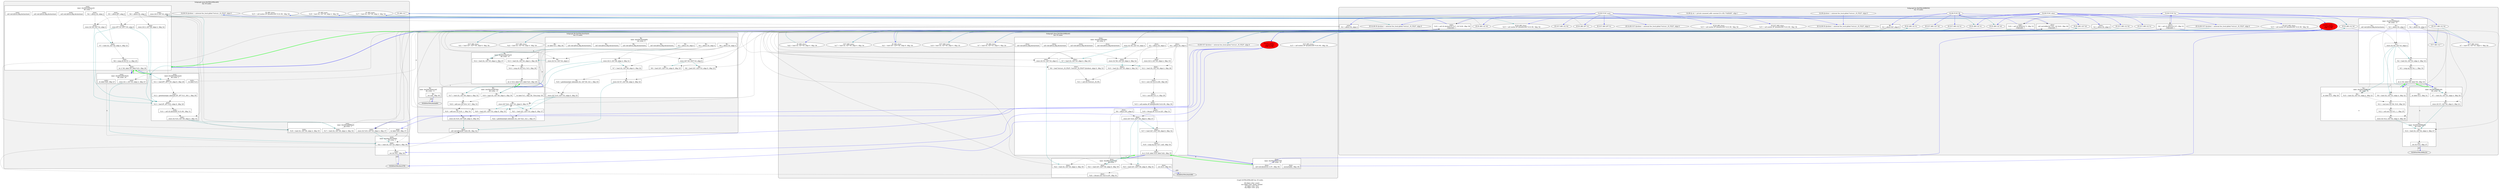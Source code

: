 digraph "DependenceGraph" {
	compound=true label="Graph 0x559c209bcdd0 has 30 nodes\n
	dd edges color: cyan4
	use edges color: black, dashed
	cd edges color: blue
	cfg edges color: gray"

	/* subgraph 0x559c209f6050 nodes */
	subgraph cluster_0x559c209f6050 {
		style="filled, rounded" fillcolor=gray95
		label="Subgraph fac [0x559c209f6050]\nhas 18 nodes
"
		NODE0x559c209f68a0 [label="[f] IN ARG i32 %0" style=filled fillcolor=white]
		/* -- node 0x559c209c8b30
		 * ------------------------------------------- */
		/* DD edges */
		/* USE edges */
		NODE0x559c209f68a0 -> NODE0x559c209f74b0 [color="black" rank=max style="dashed"]
		/* CD edges */
		/* ID edges */
		NODE0x559c209f6aa0 [label="[f] OUT ARG i32 %0" style=filled fillcolor=white]
		/* -- node 0x559c209c8b30
		 * ------------------------------------------- */
		/* DD edges */
		NODE0x559c209f6aa0 -> NODE0x559c209fb0c0 [color="cyan4" rank=max]
		NODE0x559c209f6aa0 -> NODE0x559c209ff5e0 [color="cyan4" rank=max]
		/* USE edges */
		/* CD edges */
		/* ID edges */
		/* Basic Block fac::
label  [0x559c209f6de0] */
		subgraph cluster_bb_0x559c209f6de0 {
			style=filled fillcolor=white
			label="fac::
label  [0x559c209f6de0]		\ndfs order: 15"
			NODE0x559c209f6ff0 [shape=rect label="0x559c209c0aa0"]
			NODE0x559c209f7250 [shape=rect label="0x559c209c0a30"]
			NODE0x559c209f74b0 [shape=rect label="0x559c209c46e0"]
			NODE0x559c209f7710 [shape=rect label="0x559c209c0d30"]
			NODE0x559c209f79a0 [shape=rect label="0x559c209c09c0"]
			NODE0x559c209f7c00 [shape=rect label="0x559c209c97e0"]
			NODE0x559c209f7e60 [shape=rect label="0x559c209c98c0"]
		} /* cluster_bb_0x559c209f6de0 */

		/* Basic Block fac::
label  [0x559c209f8100] */
		subgraph cluster_bb_0x559c209f8100 {
			style=filled fillcolor=white
			label="fac::
label  [0x559c209f8100]		\ndfs order: 19"
			NODE0x559c209f8310 [shape=rect label="0x559c209c0930"]
			NODE0x559c209f8570 [shape=rect label="0x559c209c99b0"]
			NODE0x559c209f87d0 [shape=rect label="0x559c209c9a50"]
		} /* cluster_bb_0x559c209f8100 */

		/* Basic Block fac::
label  [0x559c209f8a70] */
		subgraph cluster_bb_0x559c209f8a70 {
			style=filled fillcolor=white
			label="fac::
label  [0x559c209f8a70]		\ndfs order: 16"
			NODE0x559c209f8c80 [shape=rect label="0x559c209c9ac0"]
			NODE0x559c209f8ee0 [shape=rect label="0x559c209c9b60"]
			NODE0x559c209f9140 [shape=rect label="0x559c209c9c20"]
			NODE0x559c209f93a0 [shape=rect label="0x559c209c9ce0"]
			NODE0x559c209f9600 [shape=rect label="0x559c209c9da0"]
			NODE0x559c209f9860 [shape=rect label="0x559c209c9e40"]
		} /* cluster_bb_0x559c209f8a70 */

		/* Basic Block fac::
label  [0x559c209f9b00] */
		subgraph cluster_bb_0x559c209f9b00 {
			style=filled fillcolor=white
			label="fac::
label  [0x559c209f9b00]		\ndfs order: 17"
			NODE0x559c209f9d10 [shape=rect label="0x559c209c9eb0"]
			NODE0x559c209f9f70 [shape=rect label="0x559c209c9f50"]
		} /* cluster_bb_0x559c209f9b00 */

	NODE0x559c209f7e60 -> NODE0x559c209f8310 [penwidth=2 label="0"  ltail=cluster_bb_0x559c209f6de0  lhead=cluster_bb_0x559c209f8100  color="gray"]
	NODE0x559c209f7e60 -> NODE0x559c209f8c80 [penwidth=2 label="1"  ltail=cluster_bb_0x559c209f6de0  lhead=cluster_bb_0x559c209f8a70  color="gray"]
	NODE0x559c209f7e60 -> NODE0x559c209f8310 [penwidth=2 color=blue  ltail=cluster_bb_0x559c209f6de0  lhead=cluster_bb_0x559c209f8100]
	NODE0x559c209f7e60 -> NODE0x559c209f8c80 [penwidth=2 color=blue  ltail=cluster_bb_0x559c209f6de0  lhead=cluster_bb_0x559c209f8a70]
	NODE0x559c209f87d0 -> NODE0x559c209f9d10 [penwidth=2 label="0"  ltail=cluster_bb_0x559c209f8100  lhead=cluster_bb_0x559c209f9b00  color="gray"]
	/* post-dominance frontiers */
NODE0x559c209f8310 -> NODE0x559c209f7e60 [penwidth=3 color=green  ltail=cluster_bb_0x559c209f8100  lhead=cluster_bb_0x559c209f6de0 constraint=false]
	NODE0x559c209f9860 -> NODE0x559c209f9d10 [penwidth=2 label="0"  ltail=cluster_bb_0x559c209f8a70  lhead=cluster_bb_0x559c209f9b00  color="gray"]
	/* post-dominance frontiers */
NODE0x559c209f8c80 -> NODE0x559c209f7e60 [penwidth=3 color=green  ltail=cluster_bb_0x559c209f8a70  lhead=cluster_bb_0x559c209f6de0 constraint=false]
	NODE0x559c209f9f70 -> NODE0x559c209fa220 [penwidth=2 label="255"  ltail=cluster_bb_0x559c209f9b00  lhead=cluster_bb_0x559c209fa420  color="gray"]
		NODE0x559c209f8310 [label="fac::
  %7 = load i32, i32* %3, align 4, !dbg !20" labelURL="skeleton.c:6:24" style=filled fillcolor=white]
		/* -- node 0x559c209c0930
		 * ------------------------------------------- */
		/* DD edges */
		/* USE edges */
		NODE0x559c209f8310 -> NODE0x559c209f8570 [color="black" rank=max style="dashed"]
		/* CD edges */
		/* ID edges */
		NODE0x559c209f79a0 [label="fac::
  %4 = load i32, i32* %3, align 4, !dbg !16" labelURL="skeleton.c:6:9" style=filled fillcolor=white]
		/* -- node 0x559c209c09c0
		 * ------------------------------------------- */
		/* DD edges */
		/* USE edges */
		NODE0x559c209f79a0 -> NODE0x559c209f7c00 [color="black" rank=max style="dashed"]
		/* CD edges */
		/* ID edges */
		NODE0x559c209f7250 [label="fac::
  %3 = alloca i32, align 4" style=filled fillcolor=white]
		/* -- node 0x559c209c0a30
		 * ------------------------------------------- */
		/* DD edges */
		/* USE edges */
		NODE0x559c209f7250 -> NODE0x559c209f74b0 [color="black" rank=max style="dashed"]
		NODE0x559c209f7250 -> NODE0x559c209f79a0 [color="black" rank=max style="dashed"]
		NODE0x559c209f7250 -> NODE0x559c209f8310 [color="black" rank=max style="dashed"]
		NODE0x559c209f7250 -> NODE0x559c209f8c80 [color="black" rank=max style="dashed"]
		NODE0x559c209f7250 -> NODE0x559c209f8ee0 [color="black" rank=max style="dashed"]
		/* CD edges */
		/* ID edges */
		NODE0x559c209f6ff0 [label="fac::
  %2 = alloca i32, align 4" style=filled fillcolor=white]
		/* -- node 0x559c209c0aa0
		 * ------------------------------------------- */
		/* DD edges */
		/* USE edges */
		NODE0x559c209f6ff0 -> NODE0x559c209f8570 [color="black" rank=max style="dashed"]
		NODE0x559c209f6ff0 -> NODE0x559c209f9600 [color="black" rank=max style="dashed"]
		NODE0x559c209f6ff0 -> NODE0x559c209f9d10 [color="black" rank=max style="dashed"]
		/* CD edges */
		/* ID edges */
		NODE0x559c209f7710 [label="fac::
  call void @llvm.dbg.declare(meta" labelURL="skeleton.c:4:13" style=filled fillcolor=white]
		/* -- node 0x559c209c0d30
		 * ------------------------------------------- */
		/* DD edges */
		/* USE edges */
		/* CD edges */
		/* ID edges */
		NODE0x559c209f74b0 [label="fac::
  store i32 %0, i32* %3, align 4" style=filled fillcolor=white]
		/* -- node 0x559c209c46e0
		 * ------------------------------------------- */
		/* DD edges */
		NODE0x559c209f74b0 -> NODE0x559c209f79a0 [color="cyan4" rank=max]
		NODE0x559c209f74b0 -> NODE0x559c209f8310 [color="cyan4" rank=max]
		NODE0x559c209f74b0 -> NODE0x559c209f8c80 [color="cyan4" rank=max]
		NODE0x559c209f74b0 -> NODE0x559c209f8ee0 [color="cyan4" rank=max]
		/* USE edges */
		/* CD edges */
		/* ID edges */
		NODE0x559c209f7c00 [label="fac::
  %5 = icmp eq i32 %4, 1, !dbg !18" labelURL="skeleton.c:6:11" style=filled fillcolor=white]
		/* -- node 0x559c209c97e0
		 * ------------------------------------------- */
		/* DD edges */
		/* USE edges */
		NODE0x559c209f7c00 -> NODE0x559c209f7e60 [color="black" rank=max style="dashed"]
		/* CD edges */
		/* ID edges */
		NODE0x559c209f7e60 [label="fac::
  br i1 %5, label %6, label %8, !dbg !19" labelURL="skeleton.c:6:9" style=filled fillcolor=white]
		/* -- node 0x559c209c98c0
		 * ------------------------------------------- */
		/* DD edges */
		/* USE edges */
		/* CD edges */
		/* ID edges */
		NODE0x559c209f8570 [label="fac::
  store i32 %7, i32* %2, align 4, !dbg !21" labelURL="skeleton.c:6:17" style=filled fillcolor=white]
		/* -- node 0x559c209c99b0
		 * ------------------------------------------- */
		/* DD edges */
		NODE0x559c209f8570 -> NODE0x559c209f9d10 [color="cyan4" rank=max]
		/* USE edges */
		/* CD edges */
		/* ID edges */
		NODE0x559c209f87d0 [label="fac::
  br label %13, !dbg !21" labelURL="skeleton.c:6:17" style=filled fillcolor=white]
		/* -- node 0x559c209c9a50
		 * ------------------------------------------- */
		/* DD edges */
		/* USE edges */
		/* CD edges */
		/* ID edges */
		NODE0x559c209f8c80 [label="fac::
  %9 = load i32, i32* %3, align 4, !dbg !22" labelURL="skeleton.c:8:12" style=filled fillcolor=white]
		/* -- node 0x559c209c9ac0
		 * ------------------------------------------- */
		/* DD edges */
		/* USE edges */
		NODE0x559c209f8c80 -> NODE0x559c209f9140 [color="black" rank=max style="dashed"]
		/* CD edges */
		/* ID edges */
		NODE0x559c209f8ee0 [label="fac::
  %10 = load i32, i32* %3, align 4, !dbg !23" labelURL="skeleton.c:8:16" style=filled fillcolor=white]
		/* -- node 0x559c209c9b60
		 * ------------------------------------------- */
		/* DD edges */
		/* USE edges */
		NODE0x559c209f8ee0 -> NODE0x559c209f9140 [color="black" rank=max style="dashed"]
		/* CD edges */
		/* ID edges */
		NODE0x559c209f9140 [label="fac::
  %11 = mul nsw i32 %9, %10, !dbg !24" labelURL="skeleton.c:8:14" style=filled fillcolor=white]
		/* -- node 0x559c209c9c20
		 * ------------------------------------------- */
		/* DD edges */
		/* USE edges */
		NODE0x559c209f9140 -> NODE0x559c209f93a0 [color="black" rank=max style="dashed"]
		/* CD edges */
		/* ID edges */
		NODE0x559c209f93a0 [label="fac::
  %12 = sub nsw i32 %11, 1, !dbg !25" labelURL="skeleton.c:8:17" style=filled fillcolor=white]
		/* -- node 0x559c209c9ce0
		 * ------------------------------------------- */
		/* DD edges */
		/* USE edges */
		NODE0x559c209f93a0 -> NODE0x559c209f9600 [color="black" rank=max style="dashed"]
		/* CD edges */
		/* ID edges */
		NODE0x559c209f9600 [label="fac::
  store i32 %12, i32* %2, align 4, !dbg !26" labelURL="skeleton.c:8:5" style=filled fillcolor=white]
		/* -- node 0x559c209c9da0
		 * ------------------------------------------- */
		/* DD edges */
		NODE0x559c209f9600 -> NODE0x559c209f9d10 [color="cyan4" rank=max]
		/* USE edges */
		/* CD edges */
		/* ID edges */
		NODE0x559c209f9860 [label="fac::
  br label %13, !dbg !26" labelURL="skeleton.c:8:5" style=filled fillcolor=white]
		/* -- node 0x559c209c9e40
		 * ------------------------------------------- */
		/* DD edges */
		/* USE edges */
		/* CD edges */
		/* ID edges */
		NODE0x559c209f9d10 [label="fac::
  %14 = load i32, i32* %2, align 4, !dbg !27" labelURL="skeleton.c:9:1" style=filled fillcolor=white]
		/* -- node 0x559c209c9eb0
		 * ------------------------------------------- */
		/* DD edges */
		/* USE edges */
		NODE0x559c209f9d10 -> NODE0x559c209f9f70 [color="black" rank=max style="dashed"]
		/* CD edges */
		/* ID edges */
		NODE0x559c209f9f70 [label="fac::
  ret i32 %14, !dbg !27" labelURL="skeleton.c:9:1" style=filled fillcolor=white]
		/* -- node 0x559c209c9f50
		 * ------------------------------------------- */
		/* DD edges */
		/* USE edges */
		/* CD edges */
		NODE0x559c209f9f70 -> NODE0x559c209fa220 [color="blue"]
		/* ID edges */
		NODE0x559c209f61f0 [label="GLOB FUNC fac" style=filled fillcolor=white]
		/* -- node 0x559c2098d818
		 * ------------------------------------------- */
		/* DD edges */
		/* USE edges */
		NODE0x559c209f61f0 -> NODE0x559c209f5db0 [color="black" rank=max style="dashed"]
		NODE0x559c209f61f0 -> NODE0x559c209fec40 [color="black" rank=max style="dashed"]
		/* CD edges */
		NODE0x559c209f61f0 -> NODE0x559c209f68a0 [color="blue"]
		NODE0x559c209f61f0 -> NODE0x559c209f6aa0 [color="blue"]
		NODE0x559c209f61f0 -> NODE0x559c209f6ff0 [color="blue"]
		/* ID edges */
		NODE0x559c20a03cc0 [label="GLOB FUNC fib" style=filled fillcolor=white]
		/* -- node 0x559c2098ec28
		 * ------------------------------------------- */
		/* DD edges */
		/* USE edges */
		NODE0x559c20a03cc0 -> NODE0x559c20a03880 [color="black" rank=max style="dashed"]
		/* CD edges */
		NODE0x559c20a03cc0 -> NODE0x559c20a04370 [color="blue"]
		NODE0x559c20a03cc0 -> NODE0x559c20a04570 [color="blue"]
		NODE0x559c20a03cc0 -> NODE0x559c20a048b0 [color="blue"]
		NODE0x559c20a03cc0 -> NODE0x559c20a04ab0 [color="blue"]
		NODE0x559c20a03cc0 -> NODE0x559c20a05000 [color="blue"]
		/* ID edges */
		NODE0x559c209fbe50 [label="GLOB FUNC show" style=filled fillcolor=white]
		/* -- node 0x559c2098ed48
		 * ------------------------------------------- */
		/* DD edges */
		/* USE edges */
		NODE0x559c209fbe50 -> NODE0x559c209fba10 [color="black" rank=max style="dashed"]
		/* CD edges */
		NODE0x559c209fbe50 -> NODE0x559c209fc500 [color="blue"]
		NODE0x559c209fbe50 -> NODE0x559c209fc700 [color="blue"]
		NODE0x559c209fbe50 -> NODE0x559c209fca40 [color="blue"]
		NODE0x559c209fbe50 -> NODE0x559c209fcc40 [color="blue"]
		NODE0x559c209fbe50 -> NODE0x559c209fd190 [color="blue"]
		NODE0x559c209fbe50 -> NODE0x559c209fff30 [color="blue"]
		NODE0x559c209fbe50 -> NODE0x559c20a00130 [color="blue"]
		NODE0x559c209fbe50 -> NODE0x559c20a01570 [color="blue"]
		NODE0x559c209fbe50 -> NODE0x559c20a01770 [color="blue"]
		NODE0x559c209fbe50 -> NODE0x559c20a02e50 [color="blue"]
		/* ID edges */
		NODE0x559c209f1620 [label="GLOB @stdout = external dso_local global %struct._IO_FILE*, align 8" style=filled fillcolor=white]
		/* -- node 0x559c209c0c10
		 * ------------------------------------------- */
		/* DD edges */
		/* USE edges */
		/* CD edges */
		NODE0x559c209f1620 -> NODE0x559c20a0d0a0 [color="blue"]
		/* ID edges */
		NODE0x559c209f1820 [label="GLOB @.str = private unnamed_addr constant [4 x i8] c\"%d\0A\00\", align 1" style=filled fillcolor=white]
		/* -- node 0x559c209c0de0
		 * ------------------------------------------- */
		/* DD edges */
		/* USE edges */
		/* CD edges */
		/* ID edges */
		NODE0x559c209f1a60 [label="GLOB FUNC main" style=filled fillcolor=white]
		/* -- node 0x559c209c47c8
		 * ------------------------------------------- */
		/* DD edges */
		/* USE edges */
		/* CD edges */
		NODE0x559c209f1a60 -> NODE0x559c209f1ca0 [color="blue"]
		NODE0x559c209f1a60 -> NODE0x559c209f1ea0 [color="blue"]
		NODE0x559c209f1a60 -> NODE0x559c209f2100 [color="blue"]
		NODE0x559c209f1a60 -> NODE0x559c209f2300 [color="blue"]
		NODE0x559c209f1a60 -> NODE0x559c209f25e0 [color="blue"]
		NODE0x559c209f1a60 -> NODE0x559c20a0d0a0 [color="blue"]
		NODE0x559c209f1a60 -> NODE0x559c20a0d2a0 [color="blue"]
		NODE0x559c209f1a60 -> NODE0x559c20a0d640 [color="blue"]
		NODE0x559c209f1a60 -> NODE0x559c20a0d840 [color="blue"]
		/* ID edges */
	}
	/* subgraph 0x559c20a03b20 nodes */
	subgraph cluster_0x559c20a03b20 {
		style="filled, rounded" fillcolor=gray95
		label="Subgraph fib [0x559c20a03b20]\nhas 33 nodes
"
		NODE0x559c20a04370 [label="[f] IN ARG i32* %0" style=filled fillcolor=white]
		/* -- node 0x559c209cabc0
		 * ------------------------------------------- */
		/* DD edges */
		/* USE edges */
		NODE0x559c20a04370 -> NODE0x559c20a05980 [color="black" rank=max style="dashed"]
		/* CD edges */
		/* ID edges */
		NODE0x559c20a04570 [label="[f] OUT ARG i32* %0" style=filled fillcolor=white]
		/* -- node 0x559c209cabc0
		 * ------------------------------------------- */
		/* DD edges */
		NODE0x559c20a04570 -> NODE0x559c20a0b500 [color="cyan4" rank=max]
		/* USE edges */
		/* CD edges */
		/* ID edges */
		NODE0x559c20a048b0 [label="[f] IN ARG i32 %1" style=filled fillcolor=white]
		/* -- node 0x559c209cabe8
		 * ------------------------------------------- */
		/* DD edges */
		/* USE edges */
		NODE0x559c20a048b0 -> NODE0x559c20a05e70 [color="black" rank=max style="dashed"]
		/* CD edges */
		/* ID edges */
		NODE0x559c20a04ab0 [label="[f] OUT ARG i32 %1" style=filled fillcolor=white]
		/* -- node 0x559c209cabe8
		 * ------------------------------------------- */
		/* DD edges */
		NODE0x559c20a04ab0 -> NODE0x559c20a0bb00 [color="cyan4" rank=max]
		/* USE edges */
		/* CD edges */
		/* ID edges */
		/* Basic Block fib::
label  [0x559c20a04df0] */
		subgraph cluster_bb_0x559c20a04df0 {
			style=filled fillcolor=white
			label="fib::
label  [0x559c20a04df0]		\ndfs order: 9"
			NODE0x559c20a05000 [shape=rect label="0x559c209cb5e0"]
			NODE0x559c20a05260 [shape=rect label="0x559c209cb650"]
			NODE0x559c20a054c0 [shape=rect label="0x559c209cb6c0"]
			NODE0x559c20a05720 [shape=rect label="0x559c209cb730"]
			NODE0x559c20a05980 [shape=rect label="0x559c209cb7c0"]
			NODE0x559c20a05be0 [shape=rect label="0x559c209c5b20"]
			NODE0x559c20a05e70 [shape=rect label="0x559c209cb850"]
			NODE0x559c20a060d0 [shape=rect label="0x559c209c0010"]
			NODE0x559c20a06360 [shape=rect label="0x559c209bff00"]
			NODE0x559c20a065f0 [shape=rect label="0x559c209bfb60"]
			NODE0x559c20a06880 [shape=rect label="0x559c209cba30"]
			NODE0x559c20a06ae0 [shape=rect label="0x559c209cbaa0"]
			NODE0x559c20a06d40 [shape=rect label="0x559c209cbb40"]
			NODE0x559c20a06fa0 [shape=rect label="0x559c209cbc00"]
			NODE0x559c20a07200 [shape=rect label="0x559c209cbca0"]
			NODE0x559c20a07460 [shape=rect label="0x559c209cbd60"]
			NODE0x559c20a076c0 [shape=rect label="0x559c209cbe00"]
			NODE0x559c20a07920 [shape=rect label="0x559c209cbe70"]
		} /* cluster_bb_0x559c20a04df0 */

		/* Basic Block fib::
label  [0x559c20a07bc0] */
		subgraph cluster_bb_0x559c20a07bc0 {
			style=filled fillcolor=white
			label="fib::
label  [0x559c20a07bc0]		\ndfs order: 10"
			NODE0x559c20a07dd0 [shape=rect label="0x559c209cbee0"]
			NODE0x559c20a08030 [shape=rect label="0x559c209cbf80"]
			NODE0x559c20a08290 [shape=rect label="0x559c209cc040"]
			NODE0x559c20a084f0 [shape=rect label="0x559c209cc120"]
		} /* cluster_bb_0x559c20a07bc0 */

		/* Basic Block fib::
label  [0x559c20a08790] */
		subgraph cluster_bb_0x559c20a08790 {
			style=filled fillcolor=white
			label="fib::
label  [0x559c20a08790]		\ndfs order: 13"
			NODE0x559c20a089a0 [shape=rect label="0x559c209cc190"]
			NODE0x559c20a08c00 [shape=rect label="0x559c209cc840"]
			NODE0x559c20a08e60 [shape=rect label="0x559c209cc900"]
			NODE0x559c20a090c0 [shape=rect label="0x559c209cc9c0"]
			NODE0x559c20a09320 [shape=rect label="0x559c209cca60"]
			NODE0x559c20a09580 [shape=rect label="0x559c209ccb20"]
			NODE0x559c20a097e0 [shape=rect label="0x559c209ccbc0"]
			NODE0x559c20a09a40 [shape=rect label="0x559c209ccc80"]
			NODE0x559c20a09ca0 [shape=rect label="0x559c209ccd20"]
			NODE0x559c20a09f00 [shape=rect label="0x559c209ccd90"]
		} /* cluster_bb_0x559c20a08790 */

		/* Basic Block fib::
label  [0x559c20a0a1a0] */
		subgraph cluster_bb_0x559c20a0a1a0 {
			style=filled fillcolor=white
			label="fib::
label  [0x559c20a0a1a0]		\ndfs order: 11"
			NODE0x559c20a0a3b0 [shape=rect label="0x559c209cad10"]
		} /* cluster_bb_0x559c20a0a1a0 */

	NODE0x559c20a07920 -> NODE0x559c20a07dd0 [penwidth=2 label="0"  ltail=cluster_bb_0x559c20a04df0  lhead=cluster_bb_0x559c20a07bc0  color="gray"]
	NODE0x559c20a084f0 -> NODE0x559c20a089a0 [penwidth=2 label="0"  ltail=cluster_bb_0x559c20a07bc0  lhead=cluster_bb_0x559c20a08790  color="gray"]
	NODE0x559c20a084f0 -> NODE0x559c20a0a3b0 [penwidth=2 label="1"  ltail=cluster_bb_0x559c20a07bc0  lhead=cluster_bb_0x559c20a0a1a0  color="gray"]
	NODE0x559c20a084f0 -> NODE0x559c20a089a0 [penwidth=2 color=blue  ltail=cluster_bb_0x559c20a07bc0  lhead=cluster_bb_0x559c20a08790]
	NODE0x559c20a09f00 -> NODE0x559c20a07dd0 [penwidth=2 label="0"  ltail=cluster_bb_0x559c20a08790  lhead=cluster_bb_0x559c20a07bc0  color="gray"]
	/* post-dominance frontiers */
NODE0x559c20a089a0 -> NODE0x559c20a084f0 [penwidth=3 color=green  ltail=cluster_bb_0x559c20a08790  lhead=cluster_bb_0x559c20a07bc0 constraint=false]
	NODE0x559c20a0a3b0 -> NODE0x559c20a0a660 [penwidth=2 label="255"  ltail=cluster_bb_0x559c20a0a1a0  lhead=cluster_bb_0x559c20a0a860  color="gray"]
		NODE0x559c20a065f0 [label="fib::
  call void @llvm.dbg.declare(meta" labelURL="skeleton.c:13:12" style=filled fillcolor=white]
		/* -- node 0x559c209bfb60
		 * ------------------------------------------- */
		/* DD edges */
		/* USE edges */
		/* CD edges */
		/* ID edges */
		NODE0x559c20a06360 [label="fib::
  call void @llvm.dbg.declare(meta" labelURL="skeleton.c:13:9" style=filled fillcolor=white]
		/* -- node 0x559c209bff00
		 * ------------------------------------------- */
		/* DD edges */
		/* USE edges */
		/* CD edges */
		/* ID edges */
		NODE0x559c20a060d0 [label="fib::
  call void @llvm.dbg.declare(meta" labelURL="skeleton.c:11:24" style=filled fillcolor=white]
		/* -- node 0x559c209c0010
		 * ------------------------------------------- */
		/* DD edges */
		/* USE edges */
		/* CD edges */
		/* ID edges */
		NODE0x559c20a05be0 [label="fib::
  call void @llvm.dbg.declare(meta" labelURL="skeleton.c:11:15" style=filled fillcolor=white]
		/* -- node 0x559c209c5b20
		 * ------------------------------------------- */
		/* DD edges */
		/* USE edges */
		/* CD edges */
		/* ID edges */
		NODE0x559c20a0a3b0 [label="fib::
  ret void, !dbg !40" labelURL="skeleton.c:22:1" style=filled fillcolor=white]
		/* -- node 0x559c209cad10
		 * ------------------------------------------- */
		/* DD edges */
		/* USE edges */
		/* CD edges */
		NODE0x559c20a0a3b0 -> NODE0x559c20a0a660 [color="blue"]
		/* ID edges */
		NODE0x559c20a05000 [label="fib::
  %3 = alloca i32*, align 8" style=filled fillcolor=white]
		/* -- node 0x559c209cb5e0
		 * ------------------------------------------- */
		/* DD edges */
		/* USE edges */
		NODE0x559c20a05000 -> NODE0x559c20a05980 [color="black" rank=max style="dashed"]
		NODE0x559c20a05000 -> NODE0x559c20a06d40 [color="black" rank=max style="dashed"]
		NODE0x559c20a05000 -> NODE0x559c20a07200 [color="black" rank=max style="dashed"]
		NODE0x559c20a05000 -> NODE0x559c20a076c0 [color="black" rank=max style="dashed"]
		NODE0x559c20a05000 -> NODE0x559c20a09320 [color="black" rank=max style="dashed"]
		NODE0x559c20a05000 -> NODE0x559c20a097e0 [color="black" rank=max style="dashed"]
		NODE0x559c20a05000 -> NODE0x559c20a09ca0 [color="black" rank=max style="dashed"]
		/* CD edges */
		/* ID edges */
		NODE0x559c20a05260 [label="fib::
  %4 = alloca i32, align 4" style=filled fillcolor=white]
		/* -- node 0x559c209cb650
		 * ------------------------------------------- */
		/* DD edges */
		/* USE edges */
		NODE0x559c20a05260 -> NODE0x559c20a05e70 [color="black" rank=max style="dashed"]
		NODE0x559c20a05260 -> NODE0x559c20a08030 [color="black" rank=max style="dashed"]
		/* CD edges */
		/* ID edges */
		NODE0x559c20a054c0 [label="fib::
  %5 = alloca i32, align 4" style=filled fillcolor=white]
		/* -- node 0x559c209cb6c0
		 * ------------------------------------------- */
		/* DD edges */
		NODE0x559c20a054c0 -> NODE0x559c20a07dd0 [color="cyan4" rank=max]
		/* USE edges */
		NODE0x559c20a054c0 -> NODE0x559c20a07dd0 [color="black" rank=max style="dashed"]
		/* CD edges */
		/* ID edges */
		NODE0x559c20a05720 [label="fib::
  %6 = alloca i32, align 4" style=filled fillcolor=white]
		/* -- node 0x559c209cb730
		 * ------------------------------------------- */
		/* DD edges */
		/* USE edges */
		NODE0x559c20a05720 -> NODE0x559c20a06880 [color="black" rank=max style="dashed"]
		NODE0x559c20a05720 -> NODE0x559c20a06ae0 [color="black" rank=max style="dashed"]
		NODE0x559c20a05720 -> NODE0x559c20a089a0 [color="black" rank=max style="dashed"]
		NODE0x559c20a05720 -> NODE0x559c20a08c00 [color="black" rank=max style="dashed"]
		/* CD edges */
		/* ID edges */
		NODE0x559c20a05980 [label="fib::
  store i32* %0, i32** %3, align 8" style=filled fillcolor=white]
		/* -- node 0x559c209cb7c0
		 * ------------------------------------------- */
		/* DD edges */
		NODE0x559c20a05980 -> NODE0x559c20a06d40 [color="cyan4" rank=max]
		NODE0x559c20a05980 -> NODE0x559c20a07200 [color="cyan4" rank=max]
		/* USE edges */
		/* CD edges */
		/* ID edges */
		NODE0x559c20a05e70 [label="fib::
  store i32 %1, i32* %4, align 4" style=filled fillcolor=white]
		/* -- node 0x559c209cb850
		 * ------------------------------------------- */
		/* DD edges */
		NODE0x559c20a05e70 -> NODE0x559c20a08030 [color="cyan4" rank=max]
		/* USE edges */
		/* CD edges */
		/* ID edges */
		NODE0x559c20a06880 [label="fib::
  store i32 0, i32* %6, align 4, !dbg !21" labelURL="skeleton.c:13:12" style=filled fillcolor=white]
		/* -- node 0x559c209cba30
		 * ------------------------------------------- */
		/* DD edges */
		NODE0x559c20a06880 -> NODE0x559c20a06ae0 [color="cyan4" rank=max]
		NODE0x559c20a06880 -> NODE0x559c20a089a0 [color="cyan4" rank=max]
		NODE0x559c20a06880 -> NODE0x559c20a08c00 [color="cyan4" rank=max]
		/* USE edges */
		/* CD edges */
		/* ID edges */
		NODE0x559c20a06ae0 [label="fib::
  %7 = load i32, i32* %6, align 4, !dbg !22" labelURL="skeleton.c:15:12" style=filled fillcolor=white]
		/* -- node 0x559c209cbaa0
		 * ------------------------------------------- */
		/* DD edges */
		/* USE edges */
		NODE0x559c20a06ae0 -> NODE0x559c20a06fa0 [color="black" rank=max style="dashed"]
		/* CD edges */
		/* ID edges */
		NODE0x559c20a06d40 [label="fib::
  %8 = load i32*, i32** %3, align 8, !dbg !23" labelURL="skeleton.c:15:6" style=filled fillcolor=white]
		/* -- node 0x559c209cbb40
		 * ------------------------------------------- */
		/* DD edges */
		/* USE edges */
		NODE0x559c20a06d40 -> NODE0x559c20a06fa0 [color="black" rank=max style="dashed"]
		/* CD edges */
		/* ID edges */
		NODE0x559c20a06fa0 [label="fib::
  store i32 %7, i32* %8, align 4, !dbg !24" labelURL="skeleton.c:15:10" style=filled fillcolor=white]
		/* -- node 0x559c209cbc00
		 * ------------------------------------------- */
		/* DD edges */
		NODE0x559c20a06fa0 -> NODE0x559c20a0c450 [color="cyan4" rank=max]
		/* USE edges */
		/* CD edges */
		/* ID edges */
		NODE0x559c20a07200 [label="fib::
  %9 = load i32*, i32** %3, align 8, !dbg !25" labelURL="skeleton.c:16:8" style=filled fillcolor=white]
		/* -- node 0x559c209cbca0
		 * ------------------------------------------- */
		/* DD edges */
		/* USE edges */
		NODE0x559c20a07200 -> NODE0x559c20a07460 [color="black" rank=max style="dashed"]
		/* CD edges */
		/* ID edges */
		NODE0x559c20a07460 [label="fib::
  %10 = getelementptr inbounds i32, i32* %9, i32 1, !dbg !25" labelURL="skeleton.c:16:8" style=filled fillcolor=white]
		/* -- node 0x559c209cbd60
		 * ------------------------------------------- */
		/* DD edges */
		/* USE edges */
		NODE0x559c20a07460 -> NODE0x559c20a076c0 [color="black" rank=max style="dashed"]
		/* CD edges */
		/* ID edges */
		NODE0x559c20a076c0 [label="fib::
  store i32* %10, i32** %3, align 8, !dbg !25" labelURL="skeleton.c:16:8" style=filled fillcolor=white]
		/* -- node 0x559c209cbe00
		 * ------------------------------------------- */
		/* DD edges */
		NODE0x559c20a076c0 -> NODE0x559c20a09320 [color="cyan4" rank=max]
		NODE0x559c20a076c0 -> NODE0x559c20a097e0 [color="cyan4" rank=max]
		/* USE edges */
		/* CD edges */
		/* ID edges */
		NODE0x559c20a07920 [label="fib::
  br label %11, !dbg !26" labelURL="skeleton.c:18:5" style=filled fillcolor=white]
		/* -- node 0x559c209cbe70
		 * ------------------------------------------- */
		/* DD edges */
		/* USE edges */
		/* CD edges */
		/* ID edges */
		NODE0x559c20a07dd0 [label="fib::
  %12 = load i32, i32* %5, align 4, !dbg !27" labelURL="skeleton.c:18:12" style=filled fillcolor=white]
		/* -- node 0x559c209cbee0
		 * ------------------------------------------- */
		/* DD edges */
		/* USE edges */
		NODE0x559c20a07dd0 -> NODE0x559c20a08290 [color="black" rank=max style="dashed"]
		/* CD edges */
		/* ID edges */
		NODE0x559c20a08030 [label="fib::
  %13 = load i32, i32* %4, align 4, !dbg !28" labelURL="skeleton.c:18:16" style=filled fillcolor=white]
		/* -- node 0x559c209cbf80
		 * ------------------------------------------- */
		/* DD edges */
		/* USE edges */
		NODE0x559c20a08030 -> NODE0x559c20a08290 [color="black" rank=max style="dashed"]
		/* CD edges */
		/* ID edges */
		NODE0x559c20a08290 [label="fib::
  %14 = icmp slt i32 %12, %13, !dbg !29" labelURL="skeleton.c:18:14" style=filled fillcolor=white]
		/* -- node 0x559c209cc040
		 * ------------------------------------------- */
		/* DD edges */
		/* USE edges */
		NODE0x559c20a08290 -> NODE0x559c20a084f0 [color="black" rank=max style="dashed"]
		/* CD edges */
		/* ID edges */
		NODE0x559c20a084f0 [label="fib::
  br i1 %14, label %15, label %23, !dbg !26" labelURL="skeleton.c:18:5" style=filled fillcolor=white]
		/* -- node 0x559c209cc120
		 * ------------------------------------------- */
		/* DD edges */
		/* USE edges */
		/* CD edges */
		/* ID edges */
		NODE0x559c20a089a0 [label="fib::
  %16 = load i32, i32* %6, align 4, !dbg !30" labelURL="skeleton.c:19:16" style=filled fillcolor=white]
		/* -- node 0x559c209cc190
		 * ------------------------------------------- */
		/* DD edges */
		/* USE edges */
		NODE0x559c20a089a0 -> NODE0x559c20a08e60 [color="black" rank=max style="dashed"]
		/* CD edges */
		/* ID edges */
		NODE0x559c20a08c00 [label="fib::
  %17 = load i32, i32* %6, align 4, !dbg !32" labelURL="skeleton.c:19:20" style=filled fillcolor=white]
		/* -- node 0x559c209cc840
		 * ------------------------------------------- */
		/* DD edges */
		/* USE edges */
		NODE0x559c20a08c00 -> NODE0x559c20a08e60 [color="black" rank=max style="dashed"]
		/* CD edges */
		/* ID edges */
		NODE0x559c20a08e60 [label="fib::
  %18 = add nsw i32 %16, %17, !dbg !33" labelURL="skeleton.c:19:18" style=filled fillcolor=white]
		/* -- node 0x559c209cc900
		 * ------------------------------------------- */
		/* DD edges */
		/* USE edges */
		NODE0x559c20a08e60 -> NODE0x559c20a090c0 [color="black" rank=max style="dashed"]
		/* CD edges */
		/* ID edges */
		NODE0x559c20a090c0 [label="fib::
  %19 = add nsw i32 %18, 1, !dbg !34" labelURL="skeleton.c:19:21" style=filled fillcolor=white]
		/* -- node 0x559c209cc9c0
		 * ------------------------------------------- */
		/* DD edges */
		/* USE edges */
		NODE0x559c20a090c0 -> NODE0x559c20a09580 [color="black" rank=max style="dashed"]
		/* CD edges */
		/* ID edges */
		NODE0x559c20a09320 [label="fib::
  %20 = load i32*, i32** %3, align 8, !dbg !35" labelURL="skeleton.c:19:10" style=filled fillcolor=white]
		/* -- node 0x559c209cca60
		 * ------------------------------------------- */
		/* DD edges */
		/* USE edges */
		NODE0x559c20a09320 -> NODE0x559c20a09580 [color="black" rank=max style="dashed"]
		/* CD edges */
		/* ID edges */
		NODE0x559c20a09580 [label="fib::
  store i32 %19, i32* %20, align 4, !dbg !36" labelURL="skeleton.c:19:14" style=filled fillcolor=white]
		/* -- node 0x559c209ccb20
		 * ------------------------------------------- */
		/* DD edges */
		NODE0x559c20a09580 -> NODE0x559c20a0c450 [color="cyan4" rank=max]
		/* USE edges */
		/* CD edges */
		/* ID edges */
		NODE0x559c20a097e0 [label="fib::
  %21 = load i32*, i32** %3, align 8, !dbg !37" labelURL="skeleton.c:20:12" style=filled fillcolor=white]
		/* -- node 0x559c209ccbc0
		 * ------------------------------------------- */
		/* DD edges */
		/* USE edges */
		NODE0x559c20a097e0 -> NODE0x559c20a09a40 [color="black" rank=max style="dashed"]
		/* CD edges */
		/* ID edges */
		NODE0x559c20a09a40 [label="fib::
  %22 = getelementptr inbounds i32, i32* %21, i32 1, !dbg !37" labelURL="skeleton.c:20:12" style=filled fillcolor=white]
		/* -- node 0x559c209ccc80
		 * ------------------------------------------- */
		/* DD edges */
		/* USE edges */
		NODE0x559c20a09a40 -> NODE0x559c20a09ca0 [color="black" rank=max style="dashed"]
		/* CD edges */
		/* ID edges */
		NODE0x559c20a09ca0 [label="fib::
  store i32* %22, i32** %3, align 8, !dbg !37" labelURL="skeleton.c:20:12" style=filled fillcolor=white]
		/* -- node 0x559c209ccd20
		 * ------------------------------------------- */
		/* DD edges */
		NODE0x559c20a09ca0 -> NODE0x559c20a09320 [color="cyan4" rank=max]
		NODE0x559c20a09ca0 -> NODE0x559c20a097e0 [color="cyan4" rank=max]
		/* USE edges */
		/* CD edges */
		/* ID edges */
		NODE0x559c20a09f00 [label="fib::
  br label %11, !dbg !26, !llvm.loop !38" labelURL="skeleton.c:18:5" style=filled fillcolor=white]
		/* -- node 0x559c209ccd90
		 * ------------------------------------------- */
		/* DD edges */
		/* USE edges */
		/* CD edges */
		/* ID edges */
	}
	/* subgraph 0x559c209fbcb0 nodes */
	subgraph cluster_0x559c209fbcb0 {
		style="filled, rounded" fillcolor=gray95
		label="Subgraph show [0x559c209fbcb0]\nhas 35 nodes
"
		NODE0x559c209fc500 [label="[f] IN ARG i32 %0" style=filled fillcolor=white]
		/* -- node 0x559c209cde80
		 * ------------------------------------------- */
		/* DD edges */
		/* USE edges */
		NODE0x559c209fc500 -> NODE0x559c209fdb10 [color="black" rank=max style="dashed"]
		/* CD edges */
		/* ID edges */
		NODE0x559c209fc700 [label="[f] OUT ARG i32 %0" style=filled fillcolor=white]
		/* -- node 0x559c209cde80
		 * ------------------------------------------- */
		/* DD edges */
		NODE0x559c209fc700 -> NODE0x559c20a0e230 [color="cyan4" rank=max]
		/* USE edges */
		/* CD edges */
		/* ID edges */
		NODE0x559c209fca40 [label="[f] IN ARG i32 %1" style=filled fillcolor=white]
		/* -- node 0x559c209cdea8
		 * ------------------------------------------- */
		/* DD edges */
		/* USE edges */
		NODE0x559c209fca40 -> NODE0x559c209fe000 [color="black" rank=max style="dashed"]
		/* CD edges */
		/* ID edges */
		NODE0x559c209fcc40 [label="[f] OUT ARG i32 %1" style=filled fillcolor=white]
		/* -- node 0x559c209cdea8
		 * ------------------------------------------- */
		/* DD edges */
		NODE0x559c209fcc40 -> NODE0x559c20a0e830 [color="cyan4" rank=max]
		/* USE edges */
		/* CD edges */
		/* ID edges */
		NODE0x559c20a01570 [label="[f] IN ARG show::
  %15 = call noalias i8* @malloc(i64 %14) #6, !dbg !30" labelURL="skeleton.c:31:23" style=filled fillcolor=white]
		/* -- node 0x559c209cf930
		 * ------------------------------------------- */
		/* DD edges */
		/* USE edges */
		/* CD edges */
		/* ID edges */
		NODE0x559c20a01770 [label="[f] OUT ARG show::
  %15 = call noalias i8* @malloc(i64 %14) #6, !dbg !30" labelURL="skeleton.c:31:23" style=filled fillcolor=white]
		/* -- node 0x559c209cf930
		 * ------------------------------------------- */
		/* DD edges */
		NODE0x559c20a01770 -> NODE0x559c20a0f430 [color="cyan4" rank=max]
		/* USE edges */
		/* CD edges */
		/* ID edges */
		NODE0x559c209fff30 [label="[f] GLOB IN @stdout = external dso_local global %struct._IO_FILE*, align 8" style=filled fillcolor=white]
		/* -- node 0x559c209c0c10
		 * ------------------------------------------- */
		/* DD edges */
		/* USE edges */
		NODE0x559c209fff30 -> NODE0x559c209ffcd0 [color="black" rank=max style="dashed"]
		/* CD edges */
		/* ID edges */
		NODE0x559c20a00130 [label="[f] GLOB OUT @stdout = external dso_local global %struct._IO_FILE*, align 8" style=filled fillcolor=white]
		/* -- node 0x559c209c0c10
		 * ------------------------------------------- */
		/* DD edges */
		NODE0x559c20a00130 -> NODE0x559c20a0ee30 [color="cyan4" rank=max]
		/* USE edges */
		/* CD edges */
		/* ID edges */
		NODE0x559c20a02e50 [label="[noret] <null>::
  unreachable\nERR: no BB" style=filled fillcolor=red]
		/* -- node 0x559c20a02e00
		 * ------------------------------------------- */
		/* DD edges */
		/* USE edges */
		/* CD edges */
		NODE0x559c20a02e50 -> NODE0x559c20a0f880 [color="blue"]
		/* ID edges */
		/* Basic Block show::
label  [0x559c209fcf80] */
		subgraph cluster_bb_0x559c209fcf80 {
			style=filled fillcolor=white
			label="show::
label  [0x559c209fcf80]		\ndfs order: 6"
			NODE0x559c209fd190 [shape=rect label="0x559c209cecf0"]
			NODE0x559c209fd3f0 [shape=rect label="0x559c209ced60"]
			NODE0x559c209fd650 [shape=rect label="0x559c209cedd0"]
			NODE0x559c209fd8b0 [shape=rect label="0x559c209cee40"]
			NODE0x559c209fdb10 [shape=rect label="0x559c209ceed0"]
			NODE0x559c209fdd70 [shape=rect label="0x559c209b6d50"]
			NODE0x559c209fe000 [shape=rect label="0x559c209cef60"]
			NODE0x559c209fe260 [shape=rect label="0x559c2096a8f0"]
			NODE0x559c209fe4f0 [shape=rect label="0x559c2095f340"]
			NODE0x559c209fe780 [shape=rect label="0x559c209cf0e0"]
			NODE0x559c209fe9e0 [shape=rect label="0x559c209cf150"]
			NODE0x559c209fec40 [shape=rect label="0x559c209cf210"]
			NODE0x559c209ffa70 [shape=rect label="0x559c209cf2e0"]
			NODE0x559c209ffcd0 [shape=rect label="0x559c209cf380"]
			NODE0x559c20a00470 [shape=rect label="0x559c209cf420"]
			NODE0x559c20a006d0 [shape=rect label="0x559c209cf520"]
			NODE0x559c20a00960 [shape=rect label="0x559c209cf690"]
			NODE0x559c20a00bf0 [shape=rect label="0x559c209cf740"]
			NODE0x559c20a00e50 [shape=rect label="0x559c209cf7e0"]
			NODE0x559c20a010b0 [shape=rect label="0x559c209cf870"]
			NODE0x559c20a01310 [shape=rect label="0x559c209cf930"]
			NODE0x559c20a01ae0 [shape=rect label="0x559c209cf9e0"]
			NODE0x559c20a01d40 [shape=rect label="0x559c209cfaa0"]
			NODE0x559c20a01fa0 [shape=rect label="0x559c209cfb10"]
			NODE0x559c20a02200 [shape=rect label="0x559c209cffe0"]
			NODE0x559c20a02460 [shape=rect label="0x559c209d00c0"]
		} /* cluster_bb_0x559c209fcf80 */

		/* Basic Block show::
label  [0x559c20a02700] */
		subgraph cluster_bb_0x559c20a02700 {
			style=filled fillcolor=white
			label="show::
label  [0x559c20a02700]		\ndfs order: 14"
			NODE0x559c20a02910 [shape=rect label="0x559c209d0180"]
			NODE0x559c20a02ba0 [shape=rect label="0x559c209cdf80"]
		} /* cluster_bb_0x559c20a02700 */

		/* Basic Block show::
label  [0x559c20a031b0] */
		subgraph cluster_bb_0x559c20a031b0 {
			style=filled fillcolor=white
			label="show::
label  [0x559c20a031b0]		\ndfs order: 7"
			NODE0x559c20a033c0 [shape=rect label="0x559c209d0230"]
			NODE0x559c20a03620 [shape=rect label="0x559c209d02d0"]
			NODE0x559c20a03880 [shape=rect label="0x559c209bb150"]
			NODE0x559c20a0bf90 [shape=rect label="0x559c209d03a0"]
			NODE0x559c20a0c1f0 [shape=rect label="0x559c209d0440"]
			NODE0x559c20a0c450 [shape=rect label="0x559c209d04d0"]
			NODE0x559c20a0c6e0 [shape=rect label="0x559c209d0580"]
		} /* cluster_bb_0x559c20a031b0 */

	NODE0x559c20a02460 -> NODE0x559c20a02910 [penwidth=2 label="0"  ltail=cluster_bb_0x559c209fcf80  lhead=cluster_bb_0x559c20a02700  color="gray"]
	NODE0x559c20a02460 -> NODE0x559c20a033c0 [penwidth=2 label="1"  ltail=cluster_bb_0x559c209fcf80  lhead=cluster_bb_0x559c20a031b0  color="gray"]
	NODE0x559c20a02460 -> NODE0x559c20a02910 [penwidth=2 color=blue  ltail=cluster_bb_0x559c209fcf80  lhead=cluster_bb_0x559c20a02700]
	NODE0x559c20a02460 -> NODE0x559c20a033c0 [penwidth=2 color=blue  ltail=cluster_bb_0x559c209fcf80  lhead=cluster_bb_0x559c20a031b0]
	/* post-dominance frontiers */
NODE0x559c20a02910 -> NODE0x559c20a02460 [penwidth=3 color=green  ltail=cluster_bb_0x559c20a02700  lhead=cluster_bb_0x559c209fcf80 constraint=false]
	NODE0x559c20a0c6e0 -> NODE0x559c20a0c990 [penwidth=2 label="255"  ltail=cluster_bb_0x559c20a031b0  lhead=cluster_bb_0x559c20a0cb90  color="gray"]
	/* post-dominance frontiers */
NODE0x559c20a033c0 -> NODE0x559c20a02460 [penwidth=3 color=green  ltail=cluster_bb_0x559c20a031b0  lhead=cluster_bb_0x559c209fcf80 constraint=false]
		NODE0x559c209fe4f0 [label="show::
  call void @llvm.dbg.declare(met" labelURL="skeleton.c:27:9" style=filled fillcolor=white]
		/* -- node 0x559c2095f340
		 * ------------------------------------------- */
		/* DD edges */
		/* USE edges */
		/* CD edges */
		/* ID edges */
		NODE0x559c209fe260 [label="show::
  call void @llvm.dbg.declare(met" labelURL="skeleton.c:25:21" style=filled fillcolor=white]
		/* -- node 0x559c2096a8f0
		 * ------------------------------------------- */
		/* DD edges */
		/* USE edges */
		/* CD edges */
		/* ID edges */
		NODE0x559c209fdd70 [label="show::
  call void @llvm.dbg.declare(met" labelURL="skeleton.c:25:14" style=filled fillcolor=white]
		/* -- node 0x559c209b6d50
		 * ------------------------------------------- */
		/* DD edges */
		/* USE edges */
		/* CD edges */
		/* ID edges */
		NODE0x559c20a03880 [label="show::
  call void @fib(i32* %21, i32 %22), !dbg !40\nsubgraphs: 1" labelURL="skeleton.c:36:5" style=filled fillcolor=white]
		NODE0x559c20a0b300 [label="IN ARG show::
  %21 = load i32*, i32** %6, align 8, !dbg !38" labelURL="skeleton.c:36:9" style=filled fillcolor=white]
		/* -- node 0x559c209d0230
		 * ------------------------------------------- */
		/* DD edges */
		NODE0x559c20a0b300 -> NODE0x559c20a04370 [color="cyan4" rank=max]
		/* USE edges */
		/* CD edges */
		/* ID edges */
		NODE0x559c20a0b500 [label="OUT ARG show::
  %21 = load i32*, i32** %6, align 8, !dbg !38" labelURL="skeleton.c:36:9" style=filled fillcolor=white]
		/* -- node 0x559c209d0230
		 * ------------------------------------------- */
		/* DD edges */
		/* USE edges */
		/* CD edges */
		/* ID edges */
		NODE0x559c20a0b900 [label="IN ARG show::
  %22 = load i32, i32* %4, align 4, !dbg !39" labelURL="skeleton.c:36:14" style=filled fillcolor=white]
		/* -- node 0x559c209d02d0
		 * ------------------------------------------- */
		/* DD edges */
		NODE0x559c20a0b900 -> NODE0x559c20a048b0 [color="cyan4" rank=max]
		/* USE edges */
		/* CD edges */
		/* ID edges */
		NODE0x559c20a0bb00 [label="OUT ARG show::
  %22 = load i32, i32* %4, align 4, !dbg !39" labelURL="skeleton.c:36:14" style=filled fillcolor=white]
		/* -- node 0x559c209d02d0
		 * ------------------------------------------- */
		/* DD edges */
		/* USE edges */
		/* CD edges */
		/* ID edges */
		/* -- node 0x559c209bb150
		 * ------------------------------------------- */
		/* DD edges */
		/* USE edges */
		/* CD edges */
		NODE0x559c20a03880 -> NODE0x559c20a03cc0 [color="blue"]
		NODE0x559c20a03880 -> NODE0x559c20a0b300 [color="blue"]
		NODE0x559c20a03880 -> NODE0x559c20a0b500 [color="blue"]
		NODE0x559c20a03880 -> NODE0x559c20a0b900 [color="blue"]
		NODE0x559c20a03880 -> NODE0x559c20a0bb00 [color="blue"]
		/* ID edges */
		NODE0x559c20a02ba0 [label="show::
  unreachable, !dbg !36" labelURL="skeleton.c:33:9" style=filled fillcolor=white]
		/* -- node 0x559c209cdf80
		 * ------------------------------------------- */
		/* DD edges */
		/* USE edges */
		/* CD edges */
		NODE0x559c20a02ba0 -> NODE0x559c20a02e50 [color="blue"]
		/* ID edges */
		NODE0x559c209fd190 [label="show::
  %3 = alloca i32, align 4" style=filled fillcolor=white]
		/* -- node 0x559c209cecf0
		 * ------------------------------------------- */
		/* DD edges */
		/* USE edges */
		NODE0x559c209fd190 -> NODE0x559c209fdb10 [color="black" rank=max style="dashed"]
		NODE0x559c209fd190 -> NODE0x559c209fe9e0 [color="black" rank=max style="dashed"]
		/* CD edges */
		/* ID edges */
		NODE0x559c209fd3f0 [label="show::
  %4 = alloca i32, align 4" style=filled fillcolor=white]
		/* -- node 0x559c209ced60
		 * ------------------------------------------- */
		/* DD edges */
		/* USE edges */
		NODE0x559c209fd3f0 -> NODE0x559c209fe000 [color="black" rank=max style="dashed"]
		NODE0x559c209fd3f0 -> NODE0x559c20a00bf0 [color="black" rank=max style="dashed"]
		NODE0x559c209fd3f0 -> NODE0x559c20a03620 [color="black" rank=max style="dashed"]
		/* CD edges */
		/* ID edges */
		NODE0x559c209fd650 [label="show::
  %5 = alloca i32, align 4" style=filled fillcolor=white]
		/* -- node 0x559c209cedd0
		 * ------------------------------------------- */
		/* DD edges */
		/* USE edges */
		NODE0x559c209fd650 -> NODE0x559c209fe780 [color="black" rank=max style="dashed"]
		NODE0x559c209fd650 -> NODE0x559c209ffa70 [color="black" rank=max style="dashed"]
		NODE0x559c209fd650 -> NODE0x559c20a00470 [color="black" rank=max style="dashed"]
		/* CD edges */
		/* ID edges */
		NODE0x559c209fd8b0 [label="show::
  %6 = alloca i32*, align 8" style=filled fillcolor=white]
		/* -- node 0x559c209cee40
		 * ------------------------------------------- */
		/* DD edges */
		/* USE edges */
		NODE0x559c209fd8b0 -> NODE0x559c20a01d40 [color="black" rank=max style="dashed"]
		NODE0x559c209fd8b0 -> NODE0x559c20a01fa0 [color="black" rank=max style="dashed"]
		NODE0x559c209fd8b0 -> NODE0x559c20a033c0 [color="black" rank=max style="dashed"]
		NODE0x559c209fd8b0 -> NODE0x559c20a0bf90 [color="black" rank=max style="dashed"]
		/* CD edges */
		/* ID edges */
		NODE0x559c209fdb10 [label="show::
  store i32 %0, i32* %3, align 4" style=filled fillcolor=white]
		/* -- node 0x559c209ceed0
		 * ------------------------------------------- */
		/* DD edges */
		NODE0x559c209fdb10 -> NODE0x559c209fe9e0 [color="cyan4" rank=max]
		/* USE edges */
		/* CD edges */
		/* ID edges */
		NODE0x559c209fe000 [label="show::
  store i32 %1, i32* %4, align 4" style=filled fillcolor=white]
		/* -- node 0x559c209cef60
		 * ------------------------------------------- */
		/* DD edges */
		NODE0x559c209fe000 -> NODE0x559c20a00bf0 [color="cyan4" rank=max]
		NODE0x559c209fe000 -> NODE0x559c20a03620 [color="cyan4" rank=max]
		/* USE edges */
		/* CD edges */
		/* ID edges */
		NODE0x559c209fe780 [label="show::
  store i32 0, i32* %5, align 4, !dbg !19" labelURL="skeleton.c:27:9" style=filled fillcolor=white]
		/* -- node 0x559c209cf0e0
		 * ------------------------------------------- */
		/* DD edges */
		/* USE edges */
		/* CD edges */
		/* ID edges */
		NODE0x559c209fe9e0 [label="show::
  %7 = load i32, i32* %3, align 4, !dbg !20" labelURL="skeleton.c:28:18" style=filled fillcolor=white]
		/* -- node 0x559c209cf150
		 * ------------------------------------------- */
		/* DD edges */
		/* USE edges */
		NODE0x559c209fe9e0 -> NODE0x559c209fec40 [color="black" rank=max style="dashed"]
		/* CD edges */
		/* ID edges */
		NODE0x559c209fec40 [label="show::
  %8 = call i32 @fac(i32 %7), !dbg !21\nsubgraphs: 1" labelURL="skeleton.c:28:14" style=filled fillcolor=white]
		NODE0x559c209ff3e0 [label="IN ARG show::
  %7 = load i32, i32* %3, align 4, !dbg !20" labelURL="skeleton.c:28:18" style=filled fillcolor=white]
		/* -- node 0x559c209cf150
		 * ------------------------------------------- */
		/* DD edges */
		NODE0x559c209ff3e0 -> NODE0x559c209f68a0 [color="cyan4" rank=max]
		/* USE edges */
		/* CD edges */
		/* ID edges */
		NODE0x559c209ff5e0 [label="OUT ARG show::
  %7 = load i32, i32* %3, align 4, !dbg !20" labelURL="skeleton.c:28:18" style=filled fillcolor=white]
		/* -- node 0x559c209cf150
		 * ------------------------------------------- */
		/* DD edges */
		/* USE edges */
		/* CD edges */
		/* ID edges */
		/* -- node 0x559c209cf210
		 * ------------------------------------------- */
		/* DD edges */
		/* USE edges */
		NODE0x559c209fec40 -> NODE0x559c209ffa70 [color="black" rank=max style="dashed"]
		/* CD edges */
		NODE0x559c209fec40 -> NODE0x559c209f61f0 [color="blue"]
		NODE0x559c209fec40 -> NODE0x559c209ff3e0 [color="blue"]
		NODE0x559c209fec40 -> NODE0x559c209ff5e0 [color="blue"]
		/* ID edges */
		NODE0x559c209ffa70 [label="show::
  store i32 %8, i32* %5, align 4, !dbg !22" labelURL="skeleton.c:28:12" style=filled fillcolor=white]
		/* -- node 0x559c209cf2e0
		 * ------------------------------------------- */
		/* DD edges */
		NODE0x559c209ffa70 -> NODE0x559c20a00470 [color="cyan4" rank=max]
		/* USE edges */
		/* CD edges */
		/* ID edges */
		NODE0x559c209ffcd0 [label="show::
  %9 = load %struct._IO_FILE*, %struct._IO_FILE** @stdout, align 8, !dbg !23" labelURL="skeleton.c:29:13" style=filled fillcolor=white]
		/* -- node 0x559c209cf380
		 * ------------------------------------------- */
		/* DD edges */
		/* USE edges */
		NODE0x559c209ffcd0 -> NODE0x559c20a006d0 [color="black" rank=max style="dashed"]
		/* CD edges */
		/* ID edges */
		NODE0x559c20a00470 [label="show::
  %10 = load i32, i32* %5, align 4, !dbg !24" labelURL="skeleton.c:29:29" style=filled fillcolor=white]
		/* -- node 0x559c209cf420
		 * ------------------------------------------- */
		/* DD edges */
		/* USE edges */
		NODE0x559c20a00470 -> NODE0x559c20a006d0 [color="black" rank=max style="dashed"]
		/* CD edges */
		/* ID edges */
		NODE0x559c20a006d0 [label="show::
  %11 = call i32 (%struct._IO_FIL" labelURL="skeleton.c:29:5" style=filled fillcolor=white]
		/* -- node 0x559c209cf520
		 * ------------------------------------------- */
		/* DD edges */
		/* USE edges */
		/* CD edges */
		/* ID edges */
		NODE0x559c20a00960 [label="show::
  call void @llvm.dbg.declare(met" labelURL="skeleton.c:31:10" style=filled fillcolor=white]
		/* -- node 0x559c209cf690
		 * ------------------------------------------- */
		/* DD edges */
		/* USE edges */
		/* CD edges */
		/* ID edges */
		NODE0x559c20a00bf0 [label="show::
  %12 = load i32, i32* %4, align 4, !dbg !28" labelURL="skeleton.c:31:30" style=filled fillcolor=white]
		/* -- node 0x559c209cf740
		 * ------------------------------------------- */
		/* DD edges */
		/* USE edges */
		NODE0x559c20a00bf0 -> NODE0x559c20a00e50 [color="black" rank=max style="dashed"]
		/* CD edges */
		/* ID edges */
		NODE0x559c20a00e50 [label="show::
  %13 = sext i32 %12 to i64, !dbg !28" labelURL="skeleton.c:31:30" style=filled fillcolor=white]
		/* -- node 0x559c209cf7e0
		 * ------------------------------------------- */
		/* DD edges */
		/* USE edges */
		NODE0x559c20a00e50 -> NODE0x559c20a010b0 [color="black" rank=max style="dashed"]
		/* CD edges */
		/* ID edges */
		NODE0x559c20a010b0 [label="show::
  %14 = mul i64 %13, 4, !dbg !29" labelURL="skeleton.c:31:32" style=filled fillcolor=white]
		/* -- node 0x559c209cf870
		 * ------------------------------------------- */
		/* DD edges */
		/* USE edges */
		NODE0x559c20a010b0 -> NODE0x559c20a01310 [color="black" rank=max style="dashed"]
		/* CD edges */
		/* ID edges */
		NODE0x559c20a01310 [label="show::
  %15 = call noalias i8* @malloc(i64 %14) #6, !dbg !30" labelURL="skeleton.c:31:23" style=filled fillcolor=white]
		/* -- node 0x559c209cf930
		 * ------------------------------------------- */
		/* DD edges */
		/* USE edges */
		NODE0x559c20a01310 -> NODE0x559c20a01ae0 [color="black" rank=max style="dashed"]
		/* CD edges */
		/* ID edges */
		NODE0x559c20a01ae0 [label="show::
  %16 = bitcast i8* %15 to i32*, !dbg !31" labelURL="skeleton.c:31:16" style=filled fillcolor=white]
		/* -- node 0x559c209cf9e0
		 * ------------------------------------------- */
		/* DD edges */
		/* USE edges */
		NODE0x559c20a01ae0 -> NODE0x559c20a01d40 [color="black" rank=max style="dashed"]
		/* CD edges */
		/* ID edges */
		NODE0x559c20a01d40 [label="show::
  store i32* %16, i32** %6, align 8, !dbg !27" labelURL="skeleton.c:31:10" style=filled fillcolor=white]
		/* -- node 0x559c209cfaa0
		 * ------------------------------------------- */
		/* DD edges */
		NODE0x559c20a01d40 -> NODE0x559c20a01fa0 [color="cyan4" rank=max]
		NODE0x559c20a01d40 -> NODE0x559c20a033c0 [color="cyan4" rank=max]
		NODE0x559c20a01d40 -> NODE0x559c20a0bf90 [color="cyan4" rank=max]
		/* USE edges */
		/* CD edges */
		/* ID edges */
		NODE0x559c20a01fa0 [label="show::
  %17 = load i32*, i32** %6, align 8, !dbg !32" labelURL="skeleton.c:32:9" style=filled fillcolor=white]
		/* -- node 0x559c209cfb10
		 * ------------------------------------------- */
		/* DD edges */
		/* USE edges */
		NODE0x559c20a01fa0 -> NODE0x559c20a02200 [color="black" rank=max style="dashed"]
		/* CD edges */
		/* ID edges */
		NODE0x559c20a02200 [label="show::
  %18 = icmp eq i32* %17, null, !dbg !34" labelURL="skeleton.c:32:13" style=filled fillcolor=white]
		/* -- node 0x559c209cffe0
		 * ------------------------------------------- */
		/* DD edges */
		/* USE edges */
		NODE0x559c20a02200 -> NODE0x559c20a02460 [color="black" rank=max style="dashed"]
		/* CD edges */
		/* ID edges */
		NODE0x559c20a02460 [label="show::
  br i1 %18, label %19, label %20, !dbg !35" labelURL="skeleton.c:32:9" style=filled fillcolor=white]
		/* -- node 0x559c209d00c0
		 * ------------------------------------------- */
		/* DD edges */
		/* USE edges */
		/* CD edges */
		/* ID edges */
		NODE0x559c20a02910 [label="show::
  call void @exit(i32 1) #7, !dbg !36" labelURL="skeleton.c:33:9" style=filled fillcolor=white]
		/* -- node 0x559c209d0180
		 * ------------------------------------------- */
		/* DD edges */
		/* USE edges */
		/* CD edges */
		NODE0x559c20a02910 -> NODE0x559c20a02e50 [color="blue"]
		/* ID edges */
		NODE0x559c20a033c0 [label="show::
  %21 = load i32*, i32** %6, align 8, !dbg !38" labelURL="skeleton.c:36:9" style=filled fillcolor=white]
		/* -- node 0x559c209d0230
		 * ------------------------------------------- */
		/* DD edges */
		/* USE edges */
		NODE0x559c20a033c0 -> NODE0x559c20a03880 [color="black" rank=max style="dashed"]
		/* CD edges */
		/* ID edges */
		NODE0x559c20a03620 [label="show::
  %22 = load i32, i32* %4, align 4, !dbg !39" labelURL="skeleton.c:36:14" style=filled fillcolor=white]
		/* -- node 0x559c209d02d0
		 * ------------------------------------------- */
		/* DD edges */
		/* USE edges */
		NODE0x559c20a03620 -> NODE0x559c20a03880 [color="black" rank=max style="dashed"]
		/* CD edges */
		/* ID edges */
		NODE0x559c20a0bf90 [label="show::
  %23 = load i32*, i32** %6, align 8, !dbg !41" labelURL="skeleton.c:38:10" style=filled fillcolor=white]
		/* -- node 0x559c209d03a0
		 * ------------------------------------------- */
		/* DD edges */
		/* USE edges */
		NODE0x559c20a0bf90 -> NODE0x559c20a0c1f0 [color="black" rank=max style="dashed"]
		/* CD edges */
		/* ID edges */
		NODE0x559c20a0c1f0 [label="show::
  %24 = bitcast i32* %23 to i8*, !dbg !41" labelURL="skeleton.c:38:10" style=filled fillcolor=white]
		/* -- node 0x559c209d0440
		 * ------------------------------------------- */
		/* DD edges */
		/* USE edges */
		NODE0x559c20a0c1f0 -> NODE0x559c20a0c450 [color="black" rank=max style="dashed"]
		/* CD edges */
		/* ID edges */
		NODE0x559c20a0c450 [label="show::
  call void @free(i8* %24) #6, !dbg !42" labelURL="skeleton.c:38:5" style=filled fillcolor=white]
		/* -- node 0x559c209d04d0
		 * ------------------------------------------- */
		/* DD edges */
		/* USE edges */
		/* CD edges */
		/* ID edges */
		NODE0x559c20a0c6e0 [label="show::
  ret i32 0, !dbg !43" labelURL="skeleton.c:40:5" style=filled fillcolor=white]
		/* -- node 0x559c209d0580
		 * ------------------------------------------- */
		/* DD edges */
		/* USE edges */
		/* CD edges */
		NODE0x559c20a0c6e0 -> NODE0x559c20a0c990 [color="blue"]
		/* ID edges */
	}
	/* subgraph 0x559c209bcdd0 nodes */
	subgraph cluster_0x559c209bcdd0 {
		style="filled, rounded" fillcolor=gray95
		label="Subgraph main [0x559c209bcdd0]\nhas 30 nodes
"
		NODE0x559c20a0d640 [label="[f] IN ARG show::
  %15 = call noalias i8* @malloc(i64 %14) #6, !dbg !30" labelURL="skeleton.c:31:23" style=filled fillcolor=white]
		/* -- node 0x559c209cf930
		 * ------------------------------------------- */
		/* DD edges */
		/* USE edges */
		/* CD edges */
		/* ID edges */
		NODE0x559c20a0d840 [label="[f] OUT ARG show::
  %15 = call noalias i8* @malloc(i64 %14) #6, !dbg !30" labelURL="skeleton.c:31:23" style=filled fillcolor=white]
		/* -- node 0x559c209cf930
		 * ------------------------------------------- */
		/* DD edges */
		/* USE edges */
		/* CD edges */
		/* ID edges */
		NODE0x559c209f1ca0 [label="[f] IN ARG i32 %0" style=filled fillcolor=white]
		/* -- node 0x559c209d0650
		 * ------------------------------------------- */
		/* DD edges */
		/* USE edges */
		NODE0x559c209f1ca0 -> NODE0x559c209f31c0 [color="black" rank=max style="dashed"]
		/* CD edges */
		/* ID edges */
		NODE0x559c209f1ea0 [label="[f] OUT ARG i32 %0" style=filled fillcolor=white]
		/* -- node 0x559c209d0650
		 * ------------------------------------------- */
		/* DD edges */
		/* USE edges */
		/* CD edges */
		/* ID edges */
		NODE0x559c209f2100 [label="[f] IN ARG i8** %1" style=filled fillcolor=white]
		/* -- node 0x559c209d0678
		 * ------------------------------------------- */
		/* DD edges */
		/* USE edges */
		NODE0x559c209f2100 -> NODE0x559c209f36b0 [color="black" rank=max style="dashed"]
		/* CD edges */
		/* ID edges */
		NODE0x559c209f2300 [label="[f] OUT ARG i8** %1" style=filled fillcolor=white]
		/* -- node 0x559c209d0678
		 * ------------------------------------------- */
		/* DD edges */
		/* USE edges */
		/* CD edges */
		/* ID edges */
		NODE0x559c20a0d0a0 [label="[f] GLOB IN @stdout = external dso_local global %struct._IO_FILE*, align 8" style=filled fillcolor=white]
		/* -- node 0x559c209c0c10
		 * ------------------------------------------- */
		/* DD edges */
		/* USE edges */
		/* CD edges */
		/* ID edges */
		NODE0x559c20a0d2a0 [label="[f] GLOB OUT @stdout = external dso_local global %struct._IO_FILE*, align 8" style=filled fillcolor=white]
		/* -- node 0x559c209c0c10
		 * ------------------------------------------- */
		/* DD edges */
		/* USE edges */
		/* CD edges */
		/* ID edges */
		/* Basic Block main::
label  [0x559c209ba2c0] */
		subgraph cluster_bb_0x559c209ba2c0 {
			style=filled fillcolor=white
			label="main::
label  [0x559c209ba2c0]		\ndfs order: 1"
			NODE0x559c209f25e0 [shape=rect label="0x559c209d0f10"]
			NODE0x559c209f2840 [shape=rect label="0x559c209d0f80"]
			NODE0x559c209f2aa0 [shape=rect label="0x559c209d0ff0"]
			NODE0x559c209f2d00 [shape=rect label="0x559c209d1060"]
			NODE0x559c209f2f60 [shape=rect label="0x559c209d10f0"]
			NODE0x559c209f31c0 [shape=rect label="0x559c209d1180"]
			NODE0x559c209f3420 [shape=rect label="0x559c209d1250"]
			NODE0x559c209f36b0 [shape=rect label="0x559c209d12f0"]
			NODE0x559c209f3910 [shape=rect label="0x559c209d1420"]
			NODE0x559c209f3ba0 [shape=rect label="0x559c209d1590"]
			NODE0x559c209f3e30 [shape=rect label="0x559c209d1660"]
			NODE0x559c209f4090 [shape=rect label="0x559c209d16d0"]
			NODE0x559c209f42f0 [shape=rect label="0x559c209d1790"]
			NODE0x559c209f4550 [shape=rect label="0x559c209d1870"]
		} /* cluster_bb_0x559c209ba2c0 */

		/* Basic Block main::
label  [0x559c209c55e0] */
		subgraph cluster_bb_0x559c209c55e0 {
			style=filled fillcolor=white
			label="main::
label  [0x559c209c55e0]		\ndfs order: 20"
			NODE0x559c209f47f0 [shape=rect label="0x559c209d1930"]
			NODE0x559c209f4a50 [shape=rect label="0x559c209d19d0"]
		} /* cluster_bb_0x559c209c55e0 */

		/* Basic Block main::
label  [0x559c209ce4a0] */
		subgraph cluster_bb_0x559c209ce4a0 {
			style=filled fillcolor=white
			label="main::
label  [0x559c209ce4a0]		\ndfs order: 2"
			NODE0x559c209f4cf0 [shape=rect label="0x559c209d1a40"]
			NODE0x559c209f4f50 [shape=rect label="0x559c209d1b00"]
			NODE0x559c209f51b0 [shape=rect label="0x559c209d1b80"]
			NODE0x559c209f5410 [shape=rect label="0x559c209d1c10"]
			NODE0x559c209f56a0 [shape=rect label="0x559c209d20f0"]
			NODE0x559c209f5900 [shape=rect label="0x559c209d2190"]
		} /* cluster_bb_0x559c209ce4a0 */

		/* Basic Block main::
label  [0x559c209f5ba0] */
		subgraph cluster_bb_0x559c209f5ba0 {
			style=filled fillcolor=white
			label="main::
label  [0x559c209f5ba0]		\ndfs order: 3"
			NODE0x559c209f5db0 [shape=rect label="0x559c209d2220"]
			NODE0x559c209fb550 [shape=rect label="0x559c209d22d0"]
			NODE0x559c209fb7b0 [shape=rect label="0x559c209d2370"]
			NODE0x559c209fba10 [shape=rect label="0x559c209d2450"]
			NODE0x559c20a0fbd0 [shape=rect label="0x559c209d2520"]
			NODE0x559c20a0fe30 [shape=rect label="0x559c209d25c0"]
		} /* cluster_bb_0x559c209f5ba0 */

		/* Basic Block main::
label  [0x559c20a100d0] */
		subgraph cluster_bb_0x559c20a100d0 {
			style=filled fillcolor=white
			label="main::
label  [0x559c20a100d0]		\ndfs order: 4"
			NODE0x559c20a102e0 [shape=rect label="0x559c209d2630"]
			NODE0x559c20a10540 [shape=rect label="0x559c209d26d0"]
		} /* cluster_bb_0x559c20a100d0 */

	NODE0x559c209f4550 -> NODE0x559c209f47f0 [penwidth=2 label="0"  ltail=cluster_bb_0x559c209ba2c0  lhead=cluster_bb_0x559c209c55e0  color="gray"]
	NODE0x559c209f4550 -> NODE0x559c209f4cf0 [penwidth=2 label="1"  ltail=cluster_bb_0x559c209ba2c0  lhead=cluster_bb_0x559c209ce4a0  color="gray"]
	NODE0x559c209f4550 -> NODE0x559c209f47f0 [penwidth=2 color=blue  ltail=cluster_bb_0x559c209ba2c0  lhead=cluster_bb_0x559c209c55e0]
	NODE0x559c209f4550 -> NODE0x559c209f4cf0 [penwidth=2 color=blue  ltail=cluster_bb_0x559c209ba2c0  lhead=cluster_bb_0x559c209ce4a0]
	NODE0x559c209f4550 -> NODE0x559c209f5db0 [penwidth=2 color=blue  ltail=cluster_bb_0x559c209ba2c0  lhead=cluster_bb_0x559c209f5ba0]
	NODE0x559c209f4a50 -> NODE0x559c20a102e0 [penwidth=2 label="0"  ltail=cluster_bb_0x559c209c55e0  lhead=cluster_bb_0x559c20a100d0  color="gray"]
	/* post-dominance frontiers */
NODE0x559c209f47f0 -> NODE0x559c209f4550 [penwidth=3 color=green  ltail=cluster_bb_0x559c209c55e0  lhead=cluster_bb_0x559c209ba2c0 constraint=false]
	NODE0x559c209f5900 -> NODE0x559c209f5db0 [penwidth=2 label="0"  ltail=cluster_bb_0x559c209ce4a0  lhead=cluster_bb_0x559c209f5ba0  color="gray"]
	/* post-dominance frontiers */
NODE0x559c209f4cf0 -> NODE0x559c209f4550 [penwidth=3 color=green  ltail=cluster_bb_0x559c209ce4a0  lhead=cluster_bb_0x559c209ba2c0 constraint=false]
	NODE0x559c20a0fe30 -> NODE0x559c20a102e0 [penwidth=2 label="0"  ltail=cluster_bb_0x559c209f5ba0  lhead=cluster_bb_0x559c20a100d0  color="gray"]
	/* post-dominance frontiers */
NODE0x559c209f5db0 -> NODE0x559c209f4550 [penwidth=3 color=green  ltail=cluster_bb_0x559c209f5ba0  lhead=cluster_bb_0x559c209ba2c0 constraint=false]
	NODE0x559c20a10540 -> NODE0x559c20a107f0 [penwidth=2 label="255"  ltail=cluster_bb_0x559c20a100d0  lhead=cluster_bb_0x559c20a109f0  color="gray"]
		NODE0x559c209f25e0 [label="main::
  %3 = alloca i32, align 4" style=filled fillcolor=white]
		/* -- node 0x559c209d0f10
		 * ------------------------------------------- */
		/* DD edges */
		/* USE edges */
		NODE0x559c209f25e0 -> NODE0x559c209f2f60 [color="black" rank=max style="dashed"]
		NODE0x559c209f25e0 -> NODE0x559c209f47f0 [color="black" rank=max style="dashed"]
		NODE0x559c209f25e0 -> NODE0x559c20a0fbd0 [color="black" rank=max style="dashed"]
		NODE0x559c209f25e0 -> NODE0x559c20a102e0 [color="black" rank=max style="dashed"]
		/* CD edges */
		/* ID edges */
		NODE0x559c209f2840 [label="main::
  %4 = alloca i32, align 4" style=filled fillcolor=white]
		/* -- node 0x559c209d0f80
		 * ------------------------------------------- */
		/* DD edges */
		/* USE edges */
		NODE0x559c209f2840 -> NODE0x559c209f31c0 [color="black" rank=max style="dashed"]
		NODE0x559c209f2840 -> NODE0x559c209f4090 [color="black" rank=max style="dashed"]
		/* CD edges */
		/* ID edges */
		NODE0x559c209f2aa0 [label="main::
  %5 = alloca i8**, align 8" style=filled fillcolor=white]
		/* -- node 0x559c209d0ff0
		 * ------------------------------------------- */
		/* DD edges */
		/* USE edges */
		NODE0x559c209f2aa0 -> NODE0x559c209f36b0 [color="black" rank=max style="dashed"]
		NODE0x559c209f2aa0 -> NODE0x559c209f4cf0 [color="black" rank=max style="dashed"]
		/* CD edges */
		/* ID edges */
		NODE0x559c209f2d00 [label="main::
  %6 = alloca i32, align 4" style=filled fillcolor=white]
		/* -- node 0x559c209d1060
		 * ------------------------------------------- */
		/* DD edges */
		/* USE edges */
		NODE0x559c209f2d00 -> NODE0x559c209f3e30 [color="black" rank=max style="dashed"]
		NODE0x559c209f2d00 -> NODE0x559c209f56a0 [color="black" rank=max style="dashed"]
		NODE0x559c209f2d00 -> NODE0x559c209fb550 [color="black" rank=max style="dashed"]
		NODE0x559c209f2d00 -> NODE0x559c209fb7b0 [color="black" rank=max style="dashed"]
		/* CD edges */
		/* ID edges */
		NODE0x559c209f2f60 [label="main::
  store i32 0, i32* %3, align 4" style=filled fillcolor=white]
		/* -- node 0x559c209d10f0
		 * ------------------------------------------- */
		/* DD edges */
		NODE0x559c209f2f60 -> NODE0x559c209f51b0 [color="cyan4" rank=max]
		/* USE edges */
		/* CD edges */
		/* ID edges */
		NODE0x559c209f31c0 [label="main::
  store i32 %0, i32* %4, align 4" style=filled fillcolor=white]
		/* -- node 0x559c209d1180
		 * ------------------------------------------- */
		/* DD edges */
		NODE0x559c209f31c0 -> NODE0x559c209f4090 [color="cyan4" rank=max]
		NODE0x559c209f31c0 -> NODE0x559c209f51b0 [color="cyan4" rank=max]
		/* USE edges */
		/* CD edges */
		/* ID edges */
		NODE0x559c209f3420 [label="main::
  call void @llvm.dbg.declare(met" labelURL="skeleton.c:43:14" style=filled fillcolor=white]
		/* -- node 0x559c209d1250
		 * ------------------------------------------- */
		/* DD edges */
		/* USE edges */
		/* CD edges */
		/* ID edges */
		NODE0x559c209f36b0 [label="main::
  store i8** %1, i8*** %5, align 8" style=filled fillcolor=white]
		/* -- node 0x559c209d12f0
		 * ------------------------------------------- */
		/* DD edges */
		NODE0x559c209f36b0 -> NODE0x559c209f4cf0 [color="cyan4" rank=max]
		NODE0x559c209f36b0 -> NODE0x559c209f51b0 [color="cyan4" rank=max]
		/* USE edges */
		/* CD edges */
		/* ID edges */
		NODE0x559c209f3910 [label="main::
  call void @llvm.dbg.declare(met" labelURL="skeleton.c:43:26" style=filled fillcolor=white]
		/* -- node 0x559c209d1420
		 * ------------------------------------------- */
		/* DD edges */
		/* USE edges */
		/* CD edges */
		/* ID edges */
		NODE0x559c209f3ba0 [label="main::
  call void @llvm.dbg.declare(met" labelURL="skeleton.c:45:9" style=filled fillcolor=white]
		/* -- node 0x559c209d1590
		 * ------------------------------------------- */
		/* DD edges */
		/* USE edges */
		/* CD edges */
		/* ID edges */
		NODE0x559c209f3e30 [label="main::
  store i32 0, i32* %6, align 4, !dbg !22" labelURL="skeleton.c:45:9" style=filled fillcolor=white]
		/* -- node 0x559c209d1660
		 * ------------------------------------------- */
		/* DD edges */
		NODE0x559c209f3e30 -> NODE0x559c209f51b0 [color="cyan4" rank=max]
		/* USE edges */
		/* CD edges */
		/* ID edges */
		NODE0x559c209f4090 [label="main::
  %7 = load i32, i32* %4, align 4, !dbg !23" labelURL="skeleton.c:47:9" style=filled fillcolor=white]
		/* -- node 0x559c209d16d0
		 * ------------------------------------------- */
		/* DD edges */
		/* USE edges */
		NODE0x559c209f4090 -> NODE0x559c209f42f0 [color="black" rank=max style="dashed"]
		/* CD edges */
		/* ID edges */
		NODE0x559c209f42f0 [label="main::
  %8 = icmp slt i32 %7, 2, !dbg !25" labelURL="skeleton.c:47:14" style=filled fillcolor=white]
		/* -- node 0x559c209d1790
		 * ------------------------------------------- */
		/* DD edges */
		/* USE edges */
		NODE0x559c209f42f0 -> NODE0x559c209f4550 [color="black" rank=max style="dashed"]
		/* CD edges */
		/* ID edges */
		NODE0x559c209f4550 [label="main::
  br i1 %8, label %9, label %10, !dbg !26" labelURL="skeleton.c:47:9" style=filled fillcolor=white]
		/* -- node 0x559c209d1870
		 * ------------------------------------------- */
		/* DD edges */
		/* USE edges */
		/* CD edges */
		/* ID edges */
		NODE0x559c209f47f0 [label="main::
  store i32 1, i32* %3, align 4, !dbg !27" labelURL="skeleton.c:48:9" style=filled fillcolor=white]
		/* -- node 0x559c209d1930
		 * ------------------------------------------- */
		/* DD edges */
		NODE0x559c209f47f0 -> NODE0x559c20a102e0 [color="cyan4" rank=max]
		/* USE edges */
		/* CD edges */
		/* ID edges */
		NODE0x559c209f4a50 [label="main::
  br label %20, !dbg !27" labelURL="skeleton.c:48:9" style=filled fillcolor=white]
		/* -- node 0x559c209d19d0
		 * ------------------------------------------- */
		/* DD edges */
		/* USE edges */
		/* CD edges */
		/* ID edges */
		NODE0x559c209f4cf0 [label="main::
  %11 = load i8**, i8*** %5, align 8, !dbg !29" labelURL="skeleton.c:50:18" style=filled fillcolor=white]
		/* -- node 0x559c209d1a40
		 * ------------------------------------------- */
		/* DD edges */
		/* USE edges */
		NODE0x559c209f4cf0 -> NODE0x559c209f4f50 [color="black" rank=max style="dashed"]
		/* CD edges */
		/* ID edges */
		NODE0x559c209f4f50 [label="main::
  %12 = getelementptr inbounds i8*, i8** %11, i64 1, !dbg !29" labelURL="skeleton.c:50:18" style=filled fillcolor=white]
		/* -- node 0x559c209d1b00
		 * ------------------------------------------- */
		/* DD edges */
		/* USE edges */
		NODE0x559c209f4f50 -> NODE0x559c209f51b0 [color="black" rank=max style="dashed"]
		/* CD edges */
		/* ID edges */
		NODE0x559c209f51b0 [label="main::
  %13 = load i8*, i8** %12, align 8, !dbg !29" labelURL="skeleton.c:50:18" style=filled fillcolor=white]
		/* -- node 0x559c209d1b80
		 * ------------------------------------------- */
		/* DD edges */
		/* USE edges */
		NODE0x559c209f51b0 -> NODE0x559c209f5410 [color="black" rank=max style="dashed"]
		/* CD edges */
		/* ID edges */
		NODE0x559c209f5410 [label="main::
  %14 = call i32 @atoi(i8* %13) #6, !dbg !31" labelURL="skeleton.c:50:13" style=filled fillcolor=white]
		/* -- node 0x559c209d1c10
		 * ------------------------------------------- */
		/* DD edges */
		/* USE edges */
		NODE0x559c209f5410 -> NODE0x559c209f56a0 [color="black" rank=max style="dashed"]
		/* CD edges */
		/* ID edges */
		NODE0x559c209f56a0 [label="main::
  store i32 %14, i32* %6, align 4, !dbg !32" labelURL="skeleton.c:50:11" style=filled fillcolor=white]
		/* -- node 0x559c209d20f0
		 * ------------------------------------------- */
		/* DD edges */
		NODE0x559c209f56a0 -> NODE0x559c209fb550 [color="cyan4" rank=max]
		NODE0x559c209f56a0 -> NODE0x559c209fb7b0 [color="cyan4" rank=max]
		/* USE edges */
		/* CD edges */
		/* ID edges */
		NODE0x559c209f5900 [label="main::
  br label %15" style=filled fillcolor=white]
		/* -- node 0x559c209d2190
		 * ------------------------------------------- */
		/* DD edges */
		/* USE edges */
		/* CD edges */
		/* ID edges */
		NODE0x559c209f5db0 [label="main::
  %16 = call i32 @fac(i32 7), !dbg !33\nsubgraphs: 1" labelURL="skeleton.c:53:5" style=filled fillcolor=white]
		NODE0x559c209faec0 [label="IN ARG i32 7" style=filled fillcolor=white]
		/* -- node 0x559c209c52b0
		 * ------------------------------------------- */
		/* DD edges */
		NODE0x559c209faec0 -> NODE0x559c209f68a0 [color="cyan4" rank=max]
		/* USE edges */
		/* CD edges */
		/* ID edges */
		NODE0x559c209fb0c0 [label="OUT ARG i32 7" style=filled fillcolor=white]
		/* -- node 0x559c209c52b0
		 * ------------------------------------------- */
		/* DD edges */
		/* USE edges */
		/* CD edges */
		/* ID edges */
		/* -- node 0x559c209d2220
		 * ------------------------------------------- */
		/* DD edges */
		/* USE edges */
		/* CD edges */
		NODE0x559c209f5db0 -> NODE0x559c209f61f0 [color="blue"]
		NODE0x559c209f5db0 -> NODE0x559c209faec0 [color="blue"]
		NODE0x559c209f5db0 -> NODE0x559c209fb0c0 [color="blue"]
		/* ID edges */
		NODE0x559c209fb550 [label="main::
  %17 = load i32, i32* %6, align 4, !dbg !34" labelURL="skeleton.c:55:17" style=filled fillcolor=white]
		/* -- node 0x559c209d22d0
		 * ------------------------------------------- */
		/* DD edges */
		/* USE edges */
		NODE0x559c209fb550 -> NODE0x559c209fba10 [color="black" rank=max style="dashed"]
		/* CD edges */
		/* ID edges */
		NODE0x559c209fb7b0 [label="main::
  %18 = load i32, i32* %6, align 4, !dbg !35" labelURL="skeleton.c:55:20" style=filled fillcolor=white]
		/* -- node 0x559c209d2370
		 * ------------------------------------------- */
		/* DD edges */
		/* USE edges */
		NODE0x559c209fb7b0 -> NODE0x559c209fba10 [color="black" rank=max style="dashed"]
		/* CD edges */
		/* ID edges */
		NODE0x559c209fba10 [label="main::
  %19 = call i32 @show(i32 %17, i32 %18), !dbg !36\nsubgraphs: 1" labelURL="skeleton.c:55:12" style=filled fillcolor=white]
		NODE0x559c20a0f230 [label="IN ARG show::
  %15 = call noalias i8* @malloc(i64 %14) #6, !dbg !30" labelURL="skeleton.c:31:23" style=filled fillcolor=white]
		/* -- node 0x559c209cf930
		 * ------------------------------------------- */
		/* DD edges */
		NODE0x559c20a0f230 -> NODE0x559c20a01570 [color="cyan4" rank=max]
		/* USE edges */
		/* CD edges */
		/* ID edges */
		NODE0x559c20a0f430 [label="OUT ARG show::
  %15 = call noalias i8* @malloc(i64 %14) #6, !dbg !30" labelURL="skeleton.c:31:23" style=filled fillcolor=white]
		/* -- node 0x559c209cf930
		 * ------------------------------------------- */
		/* DD edges */
		/* USE edges */
		/* CD edges */
		/* ID edges */
		NODE0x559c20a0e030 [label="IN ARG main::
  %17 = load i32, i32* %6, align 4, !dbg !34" labelURL="skeleton.c:55:17" style=filled fillcolor=white]
		/* -- node 0x559c209d22d0
		 * ------------------------------------------- */
		/* DD edges */
		NODE0x559c20a0e030 -> NODE0x559c209fc500 [color="cyan4" rank=max]
		/* USE edges */
		/* CD edges */
		/* ID edges */
		NODE0x559c20a0e230 [label="OUT ARG main::
  %17 = load i32, i32* %6, align 4, !dbg !34" labelURL="skeleton.c:55:17" style=filled fillcolor=white]
		/* -- node 0x559c209d22d0
		 * ------------------------------------------- */
		/* DD edges */
		/* USE edges */
		/* CD edges */
		/* ID edges */
		NODE0x559c20a0e630 [label="IN ARG main::
  %18 = load i32, i32* %6, align 4, !dbg !35" labelURL="skeleton.c:55:20" style=filled fillcolor=white]
		/* -- node 0x559c209d2370
		 * ------------------------------------------- */
		/* DD edges */
		NODE0x559c20a0e630 -> NODE0x559c209fca40 [color="cyan4" rank=max]
		/* USE edges */
		/* CD edges */
		/* ID edges */
		NODE0x559c20a0e830 [label="OUT ARG main::
  %18 = load i32, i32* %6, align 4, !dbg !35" labelURL="skeleton.c:55:20" style=filled fillcolor=white]
		/* -- node 0x559c209d2370
		 * ------------------------------------------- */
		/* DD edges */
		/* USE edges */
		/* CD edges */
		/* ID edges */
		NODE0x559c20a0ec30 [label="GLOB IN @stdout = external dso_local global %struct._IO_FILE*, align 8" style=filled fillcolor=white]
		/* -- node 0x559c209c0c10
		 * ------------------------------------------- */
		/* DD edges */
		NODE0x559c20a0ec30 -> NODE0x559c209fff30 [color="cyan4" rank=max]
		/* USE edges */
		/* CD edges */
		/* ID edges */
		NODE0x559c20a0ee30 [label="GLOB OUT @stdout = external dso_local global %struct._IO_FILE*, align 8" style=filled fillcolor=white]
		/* -- node 0x559c209c0c10
		 * ------------------------------------------- */
		/* DD edges */
		/* USE edges */
		/* CD edges */
		/* ID edges */
		NODE0x559c20a0f880 [label="[noret] <null>::
  unreachable\nERR: no BB" style=filled fillcolor=red]
		/* -- node 0x559c20a0f830
		 * ------------------------------------------- */
		/* DD edges */
		/* USE edges */
		/* CD edges */
		NODE0x559c20a0f880 -> NODE0x559c20a0fbd0 [color="blue"]
		NODE0x559c20a0f880 -> NODE0x559c20a0fe30 [color="blue"]
		NODE0x559c20a0f880 -> NODE0x559c20a102e0 [color="blue"]
		NODE0x559c20a0f880 -> NODE0x559c20a10540 [color="blue"]
		NODE0x559c20a0f880 -> NODE0x559c20a107f0 [color="blue"]
		/* ID edges */
		/* -- node 0x559c209d2450
		 * ------------------------------------------- */
		/* DD edges */
		/* USE edges */
		NODE0x559c209fba10 -> NODE0x559c20a0fbd0 [color="black" rank=max style="dashed"]
		/* CD edges */
		NODE0x559c209fba10 -> NODE0x559c209fbe50 [color="blue"]
		NODE0x559c209fba10 -> NODE0x559c20a0e030 [color="blue"]
		NODE0x559c209fba10 -> NODE0x559c20a0e230 [color="blue"]
		NODE0x559c209fba10 -> NODE0x559c20a0e630 [color="blue"]
		NODE0x559c209fba10 -> NODE0x559c20a0e830 [color="blue"]
		NODE0x559c209fba10 -> NODE0x559c20a0ec30 [color="blue"]
		NODE0x559c209fba10 -> NODE0x559c20a0ee30 [color="blue"]
		NODE0x559c209fba10 -> NODE0x559c20a0f230 [color="blue"]
		NODE0x559c209fba10 -> NODE0x559c20a0f430 [color="blue"]
		NODE0x559c209fba10 -> NODE0x559c20a0f880 [color="blue"]
		/* ID edges */
		NODE0x559c20a0fbd0 [label="main::
  store i32 %19, i32* %3, align 4, !dbg !37" labelURL="skeleton.c:55:5" style=filled fillcolor=white]
		/* -- node 0x559c209d2520
		 * ------------------------------------------- */
		/* DD edges */
		NODE0x559c20a0fbd0 -> NODE0x559c20a102e0 [color="cyan4" rank=max]
		/* USE edges */
		/* CD edges */
		/* ID edges */
		NODE0x559c20a0fe30 [label="main::
  br label %20, !dbg !37" labelURL="skeleton.c:55:5" style=filled fillcolor=white]
		/* -- node 0x559c209d25c0
		 * ------------------------------------------- */
		/* DD edges */
		/* USE edges */
		/* CD edges */
		/* ID edges */
		NODE0x559c20a102e0 [label="main::
  %21 = load i32, i32* %3, align 4, !dbg !38" labelURL="skeleton.c:56:1" style=filled fillcolor=white]
		/* -- node 0x559c209d2630
		 * ------------------------------------------- */
		/* DD edges */
		/* USE edges */
		NODE0x559c20a102e0 -> NODE0x559c20a10540 [color="black" rank=max style="dashed"]
		/* CD edges */
		/* ID edges */
		NODE0x559c20a10540 [label="main::
  ret i32 %21, !dbg !38" labelURL="skeleton.c:56:1" style=filled fillcolor=white]
		/* -- node 0x559c209d26d0
		 * ------------------------------------------- */
		/* DD edges */
		/* USE edges */
		/* CD edges */
		NODE0x559c20a10540 -> NODE0x559c20a107f0 [color="blue"]
		/* ID edges */
	}
}
